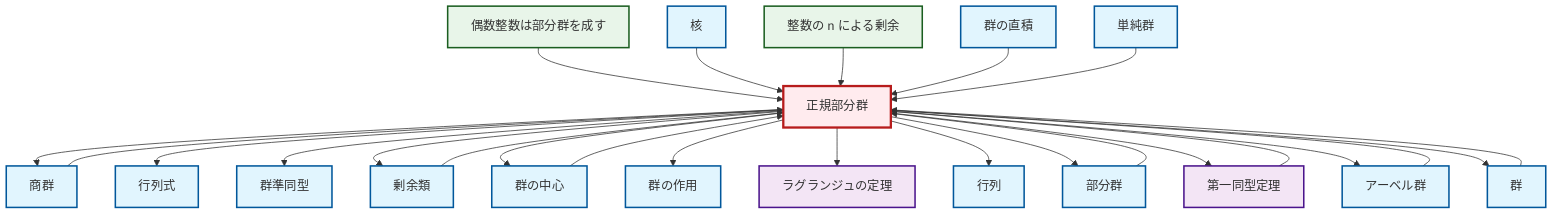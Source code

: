 graph TD
    classDef definition fill:#e1f5fe,stroke:#01579b,stroke-width:2px
    classDef theorem fill:#f3e5f5,stroke:#4a148c,stroke-width:2px
    classDef axiom fill:#fff3e0,stroke:#e65100,stroke-width:2px
    classDef example fill:#e8f5e9,stroke:#1b5e20,stroke-width:2px
    classDef current fill:#ffebee,stroke:#b71c1c,stroke-width:3px
    ex-even-integers-subgroup["偶数整数は部分群を成す"]:::example
    def-group["群"]:::definition
    ex-quotient-integers-mod-n["整数の n による剰余"]:::example
    def-normal-subgroup["正規部分群"]:::definition
    def-direct-product["群の直積"]:::definition
    def-determinant["行列式"]:::definition
    def-quotient-group["商群"]:::definition
    thm-first-isomorphism["第一同型定理"]:::theorem
    def-subgroup["部分群"]:::definition
    def-coset["剰余類"]:::definition
    def-simple-group["単純群"]:::definition
    def-matrix["行列"]:::definition
    def-kernel["核"]:::definition
    def-group-action["群の作用"]:::definition
    def-center-of-group["群の中心"]:::definition
    def-homomorphism["群準同型"]:::definition
    def-abelian-group["アーベル群"]:::definition
    thm-lagrange["ラグランジュの定理"]:::theorem
    def-quotient-group --> def-normal-subgroup
    ex-even-integers-subgroup --> def-normal-subgroup
    def-kernel --> def-normal-subgroup
    def-normal-subgroup --> def-quotient-group
    def-normal-subgroup --> def-determinant
    def-normal-subgroup --> def-homomorphism
    def-normal-subgroup --> def-coset
    def-normal-subgroup --> def-center-of-group
    def-group --> def-normal-subgroup
    def-normal-subgroup --> def-group-action
    def-subgroup --> def-normal-subgroup
    ex-quotient-integers-mod-n --> def-normal-subgroup
    def-coset --> def-normal-subgroup
    def-abelian-group --> def-normal-subgroup
    def-center-of-group --> def-normal-subgroup
    def-normal-subgroup --> thm-lagrange
    def-normal-subgroup --> def-matrix
    def-direct-product --> def-normal-subgroup
    def-normal-subgroup --> def-subgroup
    def-normal-subgroup --> thm-first-isomorphism
    def-normal-subgroup --> def-abelian-group
    def-simple-group --> def-normal-subgroup
    def-normal-subgroup --> def-group
    thm-first-isomorphism --> def-normal-subgroup
    class def-normal-subgroup current